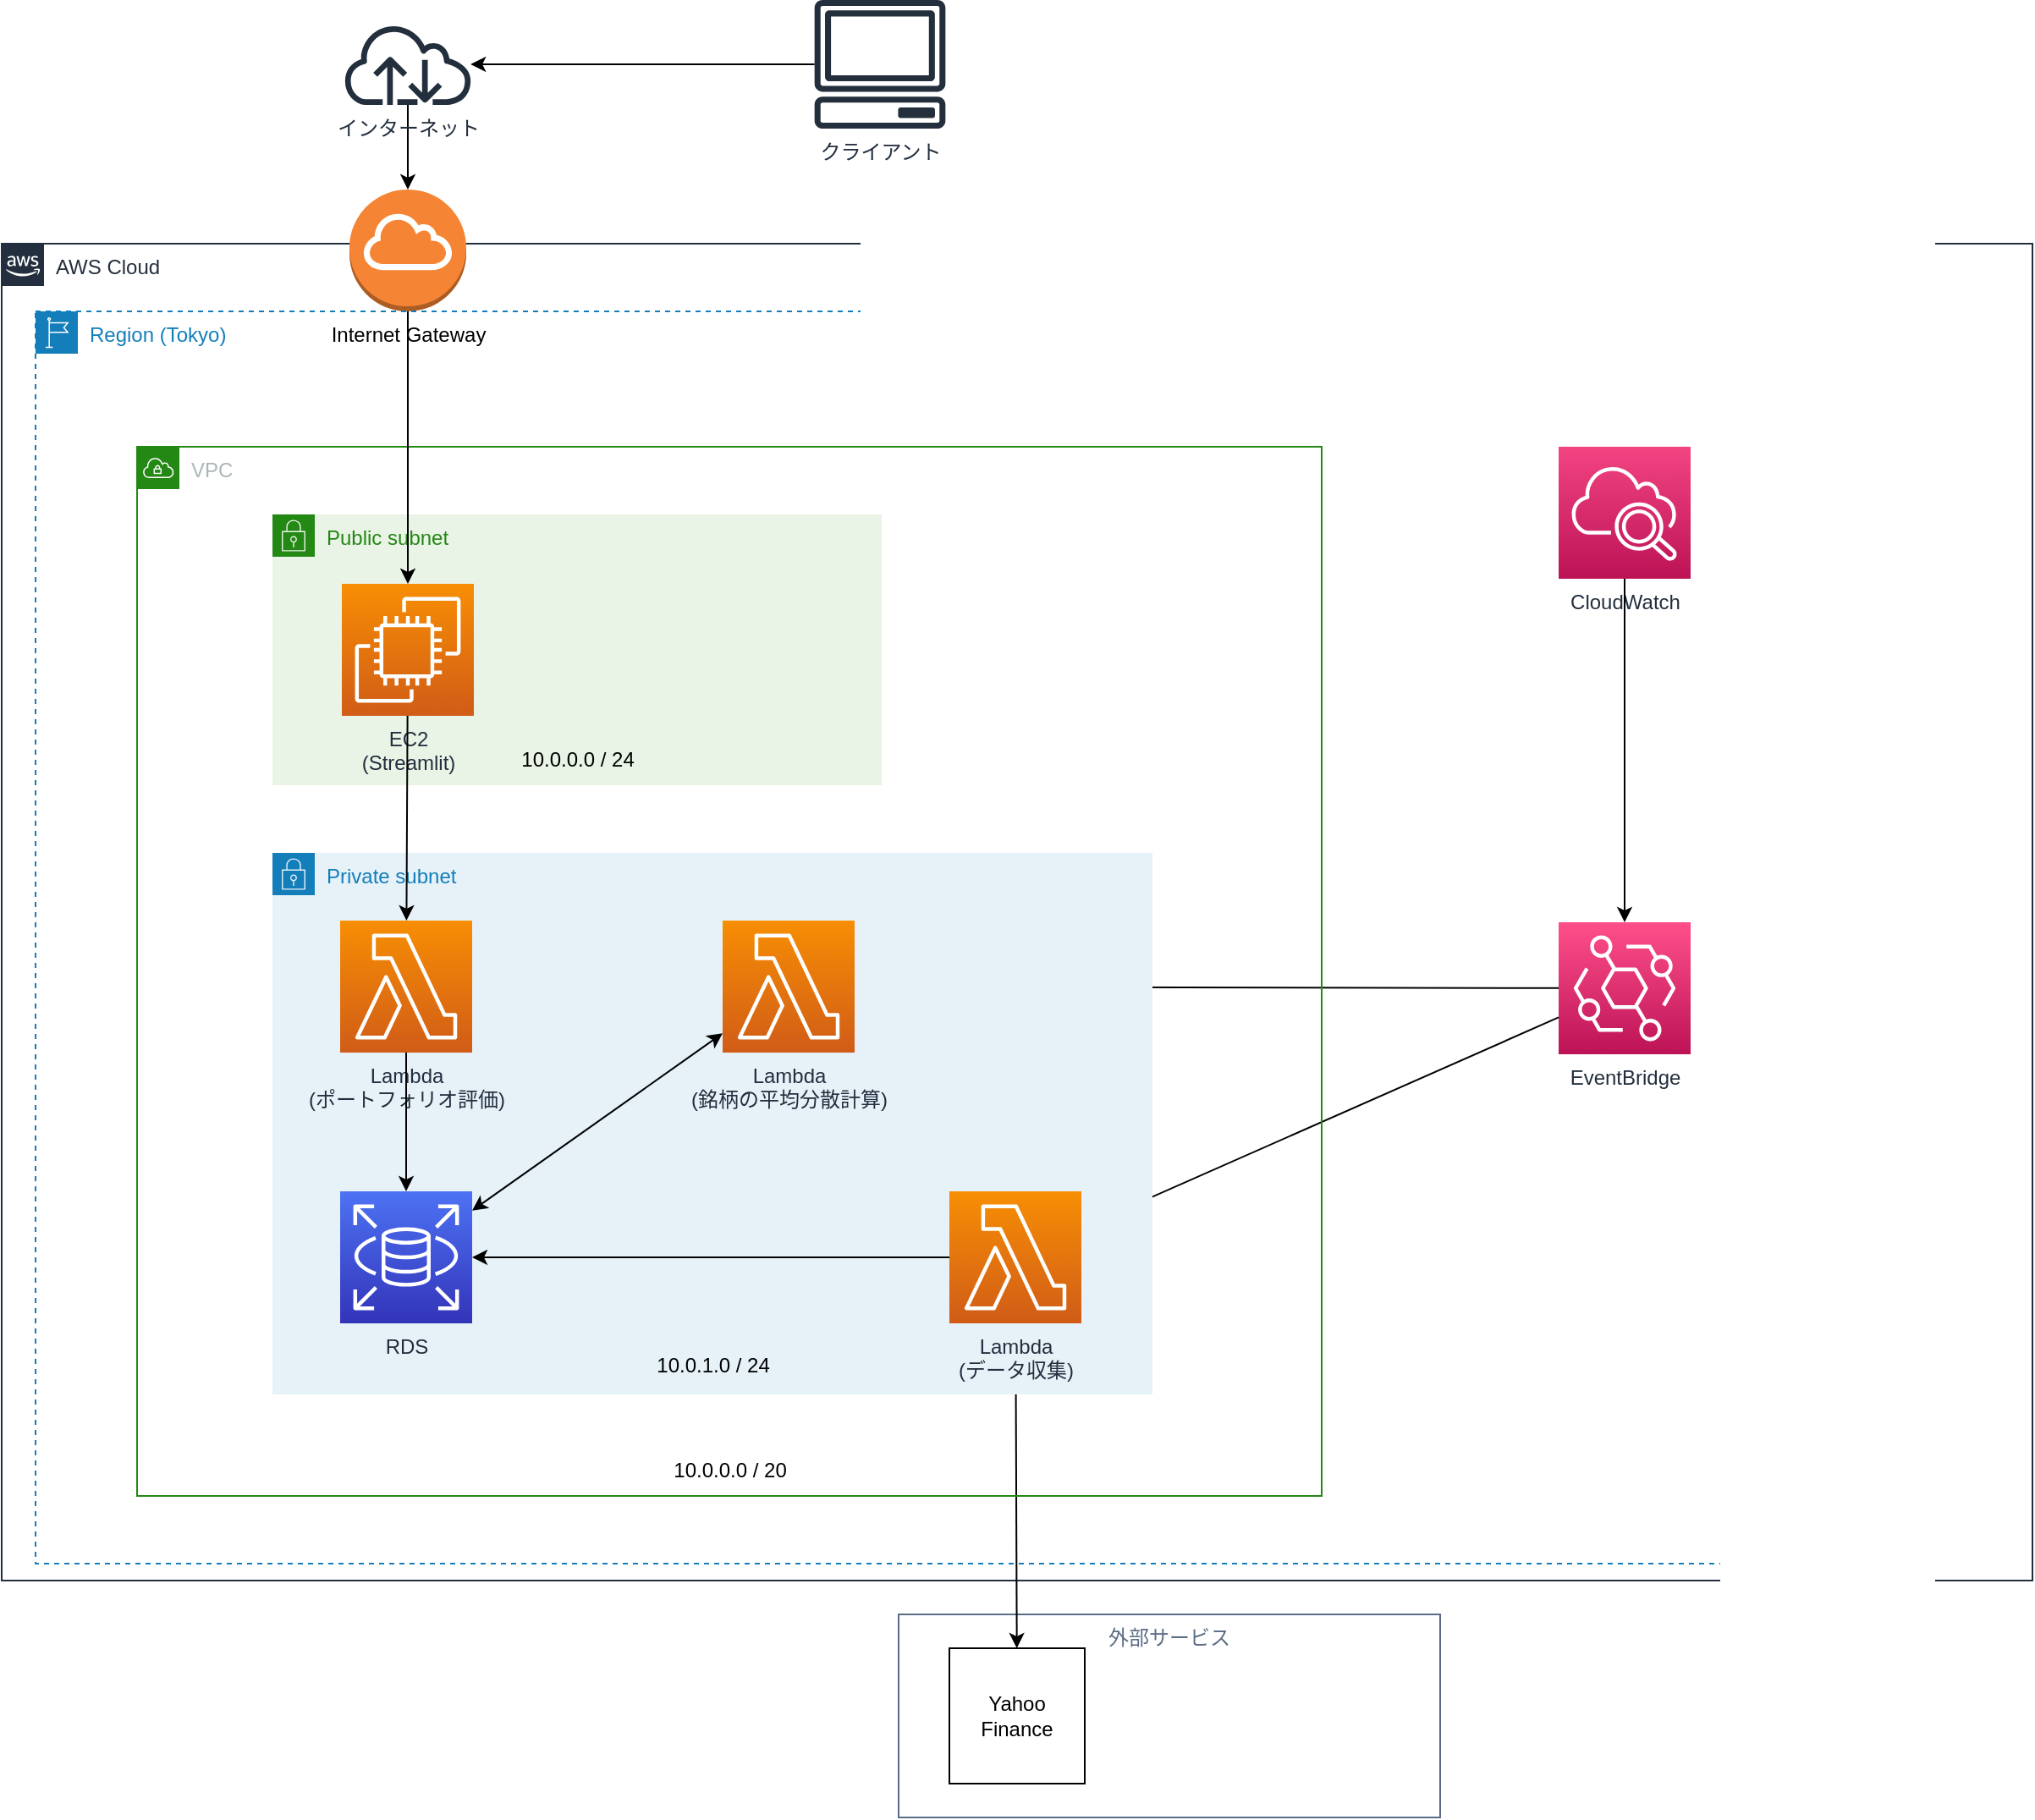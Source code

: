 <mxfile>
    <diagram id="9Hlzj84iF-BecrlabA9w" name="Page-1">
        <mxGraphModel dx="1631" dy="916" grid="1" gridSize="10" guides="1" tooltips="1" connect="1" arrows="1" fold="1" page="1" pageScale="1" pageWidth="850" pageHeight="1100" background="#ffffff" math="0" shadow="0">
            <root>
                <mxCell id="0"/>
                <mxCell id="1" parent="0"/>
                <mxCell id="4" value="AWS Cloud" style="points=[[0,0],[0.25,0],[0.5,0],[0.75,0],[1,0],[1,0.25],[1,0.5],[1,0.75],[1,1],[0.75,1],[0.5,1],[0.25,1],[0,1],[0,0.75],[0,0.5],[0,0.25]];outlineConnect=0;gradientColor=none;html=1;whiteSpace=wrap;fontSize=12;fontStyle=0;container=1;pointerEvents=0;collapsible=0;recursiveResize=0;shape=mxgraph.aws4.group;grIcon=mxgraph.aws4.group_aws_cloud_alt;strokeColor=#232F3E;fillColor=none;verticalAlign=top;align=left;spacingLeft=30;fontColor=#232F3E;dashed=0;comic=0;" parent="1" vertex="1">
                    <mxGeometry x="80" y="160" width="1200" height="790" as="geometry"/>
                </mxCell>
                <mxCell id="39" value="Internet Gateway" style="outlineConnect=0;dashed=0;verticalLabelPosition=bottom;verticalAlign=top;align=center;html=1;shape=mxgraph.aws3.internet_gateway;fillColor=#F58534;gradientColor=none;fontColor=none;" vertex="1" parent="4">
                    <mxGeometry x="205.5" y="-32" width="69" height="72" as="geometry"/>
                </mxCell>
                <mxCell id="10" style="edgeStyle=none;html=1;labelBackgroundColor=default;strokeColor=#000000;" edge="1" parent="1" source="2" target="3">
                    <mxGeometry relative="1" as="geometry"/>
                </mxCell>
                <mxCell id="2" value="クライアント" style="sketch=0;outlineConnect=0;fontColor=#232F3E;gradientColor=none;fillColor=#232F3D;strokeColor=none;dashed=0;verticalLabelPosition=bottom;verticalAlign=top;align=center;html=1;fontSize=12;fontStyle=0;aspect=fixed;pointerEvents=1;shape=mxgraph.aws4.client;comic=0;" parent="1" vertex="1">
                    <mxGeometry x="560" y="16" width="78" height="76" as="geometry"/>
                </mxCell>
                <mxCell id="40" value="" style="edgeStyle=none;html=1;labelBackgroundColor=default;strokeColor=#000000;fontColor=none;startArrow=none;startFill=0;" edge="1" parent="1" source="3" target="39">
                    <mxGeometry relative="1" as="geometry"/>
                </mxCell>
                <mxCell id="3" value="インターネット" style="sketch=0;outlineConnect=0;fontColor=#232F3E;gradientColor=none;fillColor=#232F3D;strokeColor=none;dashed=0;verticalLabelPosition=bottom;verticalAlign=top;align=center;html=1;fontSize=12;fontStyle=0;aspect=fixed;pointerEvents=1;shape=mxgraph.aws4.internet;comic=0;" parent="1" vertex="1">
                    <mxGeometry x="281" y="30" width="78" height="48" as="geometry"/>
                </mxCell>
                <mxCell id="22" value="外部サービス" style="fillColor=none;strokeColor=#5A6C86;verticalAlign=top;fontStyle=0;fontColor=#5A6C86;" vertex="1" parent="1">
                    <mxGeometry x="610" y="970" width="320" height="120" as="geometry"/>
                </mxCell>
                <mxCell id="25" value="" style="edgeStyle=none;html=1;labelBackgroundColor=default;strokeColor=#000000;startArrow=classic;startFill=1;" edge="1" parent="1" source="24" target="6">
                    <mxGeometry relative="1" as="geometry"/>
                </mxCell>
                <mxCell id="24" value="Yahoo&lt;br&gt;Finance" style="whiteSpace=wrap;html=1;aspect=fixed;" vertex="1" parent="1">
                    <mxGeometry x="640" y="990" width="80" height="80" as="geometry"/>
                </mxCell>
                <mxCell id="50" value="Region (Tokyo)" style="points=[[0,0],[0.25,0],[0.5,0],[0.75,0],[1,0],[1,0.25],[1,0.5],[1,0.75],[1,1],[0.75,1],[0.5,1],[0.25,1],[0,1],[0,0.75],[0,0.5],[0,0.25]];outlineConnect=0;gradientColor=none;html=1;whiteSpace=wrap;fontSize=12;fontStyle=0;container=1;pointerEvents=0;collapsible=0;recursiveResize=0;shape=mxgraph.aws4.group;grIcon=mxgraph.aws4.group_region;strokeColor=#147EBA;fillColor=none;verticalAlign=top;align=left;spacingLeft=30;fontColor=#147EBA;dashed=1;" vertex="1" parent="1">
                    <mxGeometry x="100" y="200" width="1020" height="740" as="geometry"/>
                </mxCell>
                <mxCell id="26" value="EventBridge" style="sketch=0;points=[[0,0,0],[0.25,0,0],[0.5,0,0],[0.75,0,0],[1,0,0],[0,1,0],[0.25,1,0],[0.5,1,0],[0.75,1,0],[1,1,0],[0,0.25,0],[0,0.5,0],[0,0.75,0],[1,0.25,0],[1,0.5,0],[1,0.75,0]];outlineConnect=0;fontColor=#232F3E;gradientColor=#FF4F8B;gradientDirection=north;fillColor=#BC1356;strokeColor=#ffffff;dashed=0;verticalLabelPosition=bottom;verticalAlign=top;align=center;html=1;fontSize=12;fontStyle=0;aspect=fixed;shape=mxgraph.aws4.resourceIcon;resIcon=mxgraph.aws4.eventbridge;" vertex="1" parent="50">
                    <mxGeometry x="900" y="361" width="78" height="78" as="geometry"/>
                </mxCell>
                <mxCell id="32" value="" style="edgeStyle=none;html=1;labelBackgroundColor=default;strokeColor=#000000;startArrow=none;startFill=0;" edge="1" parent="50" source="26" target="5">
                    <mxGeometry relative="1" as="geometry"/>
                </mxCell>
                <mxCell id="29" value="" style="edgeStyle=none;html=1;labelBackgroundColor=default;strokeColor=#000000;startArrow=none;startFill=0;" edge="1" parent="50" source="26" target="6">
                    <mxGeometry relative="1" as="geometry"/>
                </mxCell>
                <mxCell id="27" value="CloudWatch" style="sketch=0;points=[[0,0,0],[0.25,0,0],[0.5,0,0],[0.75,0,0],[1,0,0],[0,1,0],[0.25,1,0],[0.5,1,0],[0.75,1,0],[1,1,0],[0,0.25,0],[0,0.5,0],[0,0.75,0],[1,0.25,0],[1,0.5,0],[1,0.75,0]];points=[[0,0,0],[0.25,0,0],[0.5,0,0],[0.75,0,0],[1,0,0],[0,1,0],[0.25,1,0],[0.5,1,0],[0.75,1,0],[1,1,0],[0,0.25,0],[0,0.5,0],[0,0.75,0],[1,0.25,0],[1,0.5,0],[1,0.75,0]];outlineConnect=0;fontColor=#232F3E;gradientColor=#F34482;gradientDirection=north;fillColor=#BC1356;strokeColor=#ffffff;dashed=0;verticalLabelPosition=bottom;verticalAlign=top;align=center;html=1;fontSize=12;fontStyle=0;aspect=fixed;shape=mxgraph.aws4.resourceIcon;resIcon=mxgraph.aws4.cloudwatch_2;" vertex="1" parent="50">
                    <mxGeometry x="900" y="80" width="78" height="78" as="geometry"/>
                </mxCell>
                <mxCell id="31" value="" style="edgeStyle=none;html=1;labelBackgroundColor=default;strokeColor=#000000;startArrow=none;startFill=0;" edge="1" parent="50" source="27" target="26">
                    <mxGeometry relative="1" as="geometry"/>
                </mxCell>
                <mxCell id="34" value="VPC" style="points=[[0,0],[0.25,0],[0.5,0],[0.75,0],[1,0],[1,0.25],[1,0.5],[1,0.75],[1,1],[0.75,1],[0.5,1],[0.25,1],[0,1],[0,0.75],[0,0.5],[0,0.25]];outlineConnect=0;gradientColor=none;html=1;whiteSpace=wrap;fontSize=12;fontStyle=0;container=1;pointerEvents=0;collapsible=0;recursiveResize=0;shape=mxgraph.aws4.group;grIcon=mxgraph.aws4.group_vpc;strokeColor=#248814;fillColor=none;verticalAlign=top;align=left;spacingLeft=30;fontColor=#AAB7B8;dashed=0;labelPosition=center;verticalLabelPosition=middle;" vertex="1" parent="50">
                    <mxGeometry x="60" y="80" width="700" height="620" as="geometry"/>
                </mxCell>
                <mxCell id="41" value="Private subnet" style="points=[[0,0],[0.25,0],[0.5,0],[0.75,0],[1,0],[1,0.25],[1,0.5],[1,0.75],[1,1],[0.75,1],[0.5,1],[0.25,1],[0,1],[0,0.75],[0,0.5],[0,0.25]];outlineConnect=0;gradientColor=none;html=1;whiteSpace=wrap;fontSize=12;fontStyle=0;container=1;pointerEvents=0;collapsible=0;recursiveResize=0;shape=mxgraph.aws4.group;grIcon=mxgraph.aws4.group_security_group;grStroke=0;strokeColor=#147EBA;fillColor=#E6F2F8;verticalAlign=top;align=left;spacingLeft=30;fontColor=#147EBA;dashed=0;" vertex="1" parent="34">
                    <mxGeometry x="80" y="240" width="520" height="320" as="geometry"/>
                </mxCell>
                <mxCell id="16" value="RDS" style="sketch=0;points=[[0,0,0],[0.25,0,0],[0.5,0,0],[0.75,0,0],[1,0,0],[0,1,0],[0.25,1,0],[0.5,1,0],[0.75,1,0],[1,1,0],[0,0.25,0],[0,0.5,0],[0,0.75,0],[1,0.25,0],[1,0.5,0],[1,0.75,0]];outlineConnect=0;fontColor=#232F3E;gradientColor=#4D72F3;gradientDirection=north;fillColor=#3334B9;strokeColor=#ffffff;dashed=0;verticalLabelPosition=bottom;verticalAlign=top;align=center;html=1;fontSize=12;fontStyle=0;aspect=fixed;shape=mxgraph.aws4.resourceIcon;resIcon=mxgraph.aws4.rds;" vertex="1" parent="41">
                    <mxGeometry x="40" y="200" width="78" height="78" as="geometry"/>
                </mxCell>
                <mxCell id="5" value="Lambda&lt;br&gt;(銘柄の平均分散計算)" style="sketch=0;points=[[0,0,0],[0.25,0,0],[0.5,0,0],[0.75,0,0],[1,0,0],[0,1,0],[0.25,1,0],[0.5,1,0],[0.75,1,0],[1,1,0],[0,0.25,0],[0,0.5,0],[0,0.75,0],[1,0.25,0],[1,0.5,0],[1,0.75,0]];outlineConnect=0;fontColor=#232F3E;gradientColor=#F78E04;gradientDirection=north;fillColor=#D05C17;strokeColor=#ffffff;dashed=0;verticalLabelPosition=bottom;verticalAlign=top;align=center;html=1;fontSize=12;fontStyle=0;aspect=fixed;shape=mxgraph.aws4.resourceIcon;resIcon=mxgraph.aws4.lambda;comic=0;" parent="41" vertex="1">
                    <mxGeometry x="266" y="40" width="78" height="78" as="geometry"/>
                </mxCell>
                <mxCell id="19" value="" style="edgeStyle=none;html=1;labelBackgroundColor=default;strokeColor=#000000;startArrow=classic;startFill=1;" edge="1" parent="41" source="5" target="16">
                    <mxGeometry relative="1" as="geometry"/>
                </mxCell>
                <mxCell id="7" value="Lambda&lt;br&gt;(ポートフォリオ評価)" style="sketch=0;points=[[0,0,0],[0.25,0,0],[0.5,0,0],[0.75,0,0],[1,0,0],[0,1,0],[0.25,1,0],[0.5,1,0],[0.75,1,0],[1,1,0],[0,0.25,0],[0,0.5,0],[0,0.75,0],[1,0.25,0],[1,0.5,0],[1,0.75,0]];outlineConnect=0;fontColor=#232F3E;gradientColor=#F78E04;gradientDirection=north;fillColor=#D05C17;strokeColor=#ffffff;dashed=0;verticalLabelPosition=bottom;verticalAlign=top;align=center;html=1;fontSize=12;fontStyle=0;aspect=fixed;shape=mxgraph.aws4.resourceIcon;resIcon=mxgraph.aws4.lambda;comic=0;" parent="41" vertex="1">
                    <mxGeometry x="40" y="40" width="78" height="78" as="geometry"/>
                </mxCell>
                <mxCell id="17" value="" style="edgeStyle=none;html=1;labelBackgroundColor=default;strokeColor=#000000;" edge="1" parent="41" source="7" target="16">
                    <mxGeometry relative="1" as="geometry"/>
                </mxCell>
                <mxCell id="6" value="Lambda&lt;br&gt;(データ収集)" style="sketch=0;points=[[0,0,0],[0.25,0,0],[0.5,0,0],[0.75,0,0],[1,0,0],[0,1,0],[0.25,1,0],[0.5,1,0],[0.75,1,0],[1,1,0],[0,0.25,0],[0,0.5,0],[0,0.75,0],[1,0.25,0],[1,0.5,0],[1,0.75,0]];outlineConnect=0;fontColor=#232F3E;gradientColor=#F78E04;gradientDirection=north;fillColor=#D05C17;strokeColor=#ffffff;dashed=0;verticalLabelPosition=bottom;verticalAlign=top;align=center;html=1;fontSize=12;fontStyle=0;aspect=fixed;shape=mxgraph.aws4.resourceIcon;resIcon=mxgraph.aws4.lambda;comic=0;" parent="41" vertex="1">
                    <mxGeometry x="400" y="200" width="78" height="78" as="geometry"/>
                </mxCell>
                <mxCell id="18" value="" style="edgeStyle=none;html=1;labelBackgroundColor=default;strokeColor=#000000;" edge="1" parent="41" source="6" target="16">
                    <mxGeometry relative="1" as="geometry"/>
                </mxCell>
                <mxCell id="56" value="10.0.1.0 / 24" style="text;html=1;align=center;verticalAlign=middle;resizable=0;points=[];autosize=1;strokeColor=none;fillColor=none;fontColor=none;" vertex="1" parent="41">
                    <mxGeometry x="215" y="288" width="90" height="30" as="geometry"/>
                </mxCell>
                <mxCell id="43" value="Public subnet" style="points=[[0,0],[0.25,0],[0.5,0],[0.75,0],[1,0],[1,0.25],[1,0.5],[1,0.75],[1,1],[0.75,1],[0.5,1],[0.25,1],[0,1],[0,0.75],[0,0.5],[0,0.25]];outlineConnect=0;gradientColor=none;html=1;whiteSpace=wrap;fontSize=12;fontStyle=0;container=1;pointerEvents=0;collapsible=0;recursiveResize=0;shape=mxgraph.aws4.group;grIcon=mxgraph.aws4.group_security_group;grStroke=0;strokeColor=#248814;fillColor=#E9F3E6;verticalAlign=top;align=left;spacingLeft=30;fontColor=#248814;dashed=0;" vertex="1" parent="34">
                    <mxGeometry x="80" y="40" width="360" height="160" as="geometry"/>
                </mxCell>
                <mxCell id="11" value="EC2&lt;br&gt;(Streamlit)" style="sketch=0;points=[[0,0,0],[0.25,0,0],[0.5,0,0],[0.75,0,0],[1,0,0],[0,1,0],[0.25,1,0],[0.5,1,0],[0.75,1,0],[1,1,0],[0,0.25,0],[0,0.5,0],[0,0.75,0],[1,0.25,0],[1,0.5,0],[1,0.75,0]];outlineConnect=0;fontColor=#232F3E;gradientColor=#F78E04;gradientDirection=north;fillColor=#D05C17;strokeColor=#ffffff;dashed=0;verticalLabelPosition=bottom;verticalAlign=top;align=center;html=1;fontSize=12;fontStyle=0;aspect=fixed;shape=mxgraph.aws4.resourceIcon;resIcon=mxgraph.aws4.ec2;" vertex="1" parent="43">
                    <mxGeometry x="41" y="41" width="78" height="78" as="geometry"/>
                </mxCell>
                <mxCell id="57" value="10.0.0.0 / 24" style="text;html=1;align=center;verticalAlign=middle;resizable=0;points=[];autosize=1;strokeColor=none;fillColor=none;fontColor=none;" vertex="1" parent="43">
                    <mxGeometry x="135" y="130" width="90" height="30" as="geometry"/>
                </mxCell>
                <mxCell id="15" value="" style="edgeStyle=none;html=1;labelBackgroundColor=default;strokeColor=#000000;" edge="1" parent="34" source="11" target="7">
                    <mxGeometry relative="1" as="geometry"/>
                </mxCell>
                <mxCell id="52" value="10.0.0.0 / 20" style="text;html=1;align=center;verticalAlign=middle;resizable=0;points=[];autosize=1;strokeColor=none;fillColor=none;fontColor=none;" vertex="1" parent="34">
                    <mxGeometry x="305" y="590" width="90" height="30" as="geometry"/>
                </mxCell>
                <mxCell id="47" value="" style="edgeStyle=none;html=1;labelBackgroundColor=default;strokeColor=#000000;fontColor=none;startArrow=none;startFill=0;" edge="1" parent="1" source="39" target="11">
                    <mxGeometry relative="1" as="geometry"/>
                </mxCell>
            </root>
        </mxGraphModel>
    </diagram>
</mxfile>